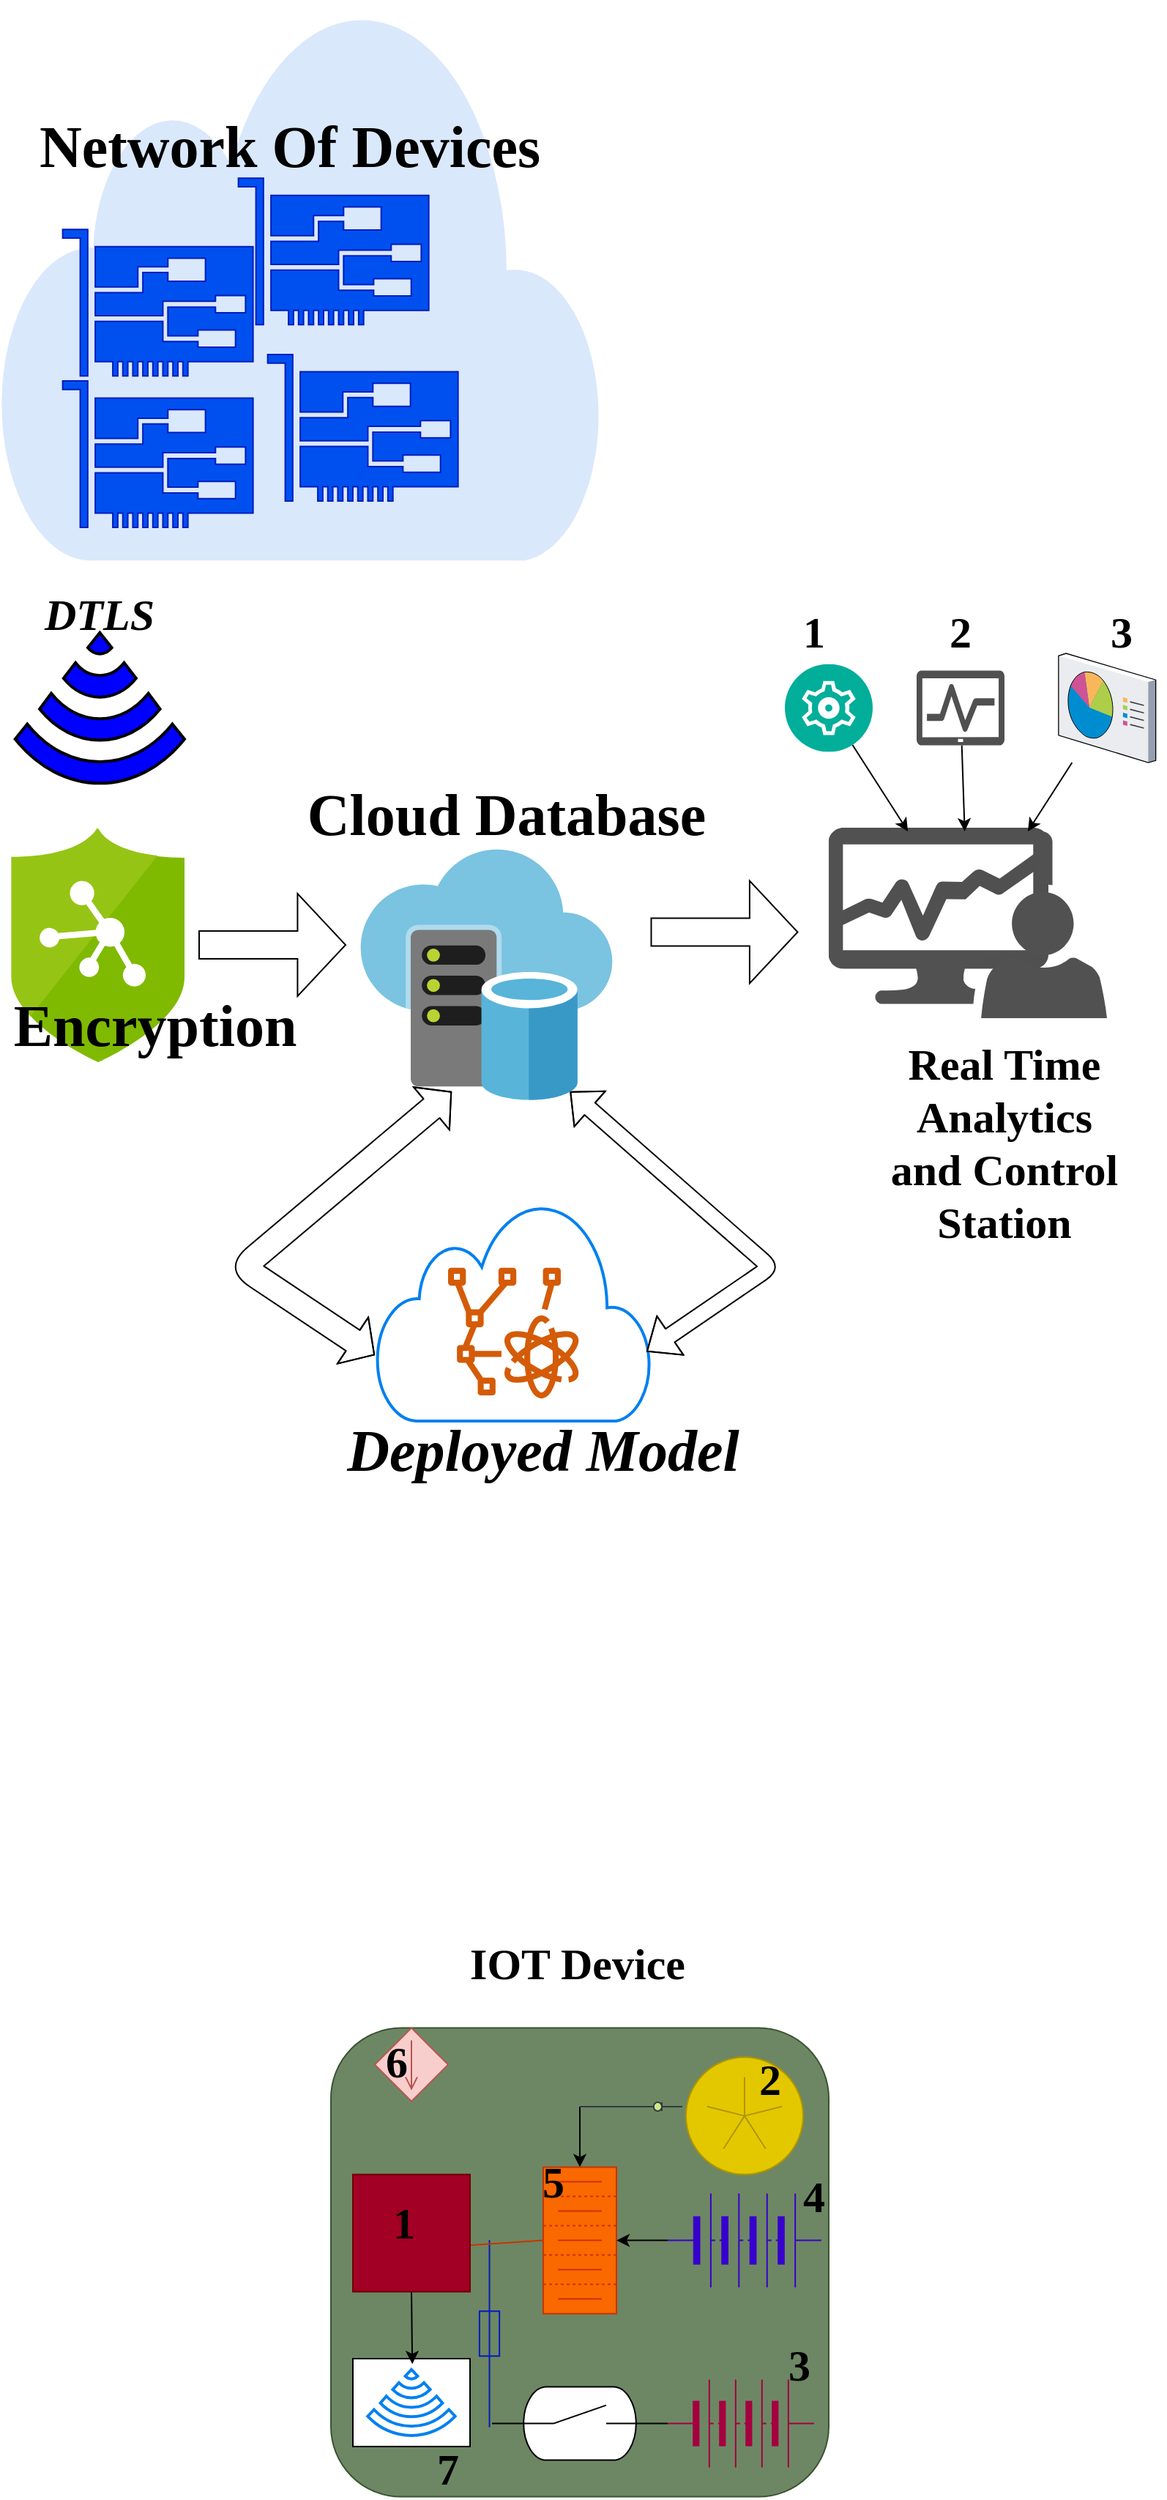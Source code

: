 <mxfile>
    <diagram id="GV834YKWUKmjfGfYH_QS" name="Page-1">
        <mxGraphModel dx="1307" dy="1304" grid="1" gridSize="10" guides="1" tooltips="1" connect="1" arrows="1" fold="1" page="1" pageScale="1" pageWidth="850" pageHeight="1100" background="#ffffff" math="0" shadow="0">
            <root>
                <mxCell id="0"/>
                <mxCell id="1" parent="0"/>
                <mxCell id="62" value="" style="html=1;verticalLabelPosition=bottom;align=center;labelBackgroundColor=#ffffff;verticalAlign=top;strokeWidth=2;strokeColor=#DAE8FC;shadow=0;dashed=0;shape=mxgraph.ios7.icons.cloud;fontFamily=Times New Roman;fontSize=30;fillColor=#dae8fc;gradientColor=none;" vertex="1" parent="1">
                    <mxGeometry x="15" y="6.65" width="410" height="380" as="geometry"/>
                </mxCell>
                <mxCell id="33" value="" style="html=1;verticalLabelPosition=bottom;align=center;labelBackgroundColor=#ffffff;verticalAlign=top;strokeWidth=2;strokeColor=#0080F0;shadow=0;dashed=0;shape=mxgraph.ios7.icons.cloud;fillColor=#FFFFFF;" vertex="1" parent="1">
                    <mxGeometry x="271.25" y="825" width="187.5" height="150" as="geometry"/>
                </mxCell>
                <mxCell id="4" value="" style="sketch=0;pointerEvents=1;shadow=0;dashed=0;html=1;strokeColor=none;labelPosition=center;verticalLabelPosition=bottom;verticalAlign=top;align=center;fillColor=#505050;shape=mxgraph.mscae.oms.diagnostics" vertex="1" parent="1">
                    <mxGeometry x="580" y="570" width="150" height="96.25" as="geometry"/>
                </mxCell>
                <mxCell id="5" value="" style="sketch=0;pointerEvents=1;shadow=0;dashed=0;html=1;strokeColor=none;labelPosition=center;verticalLabelPosition=bottom;verticalAlign=top;align=center;fillColor=#515151;shape=mxgraph.mscae.system_center.admin_console" vertex="1" parent="1">
                    <mxGeometry x="580" y="572.5" width="190" height="127.5" as="geometry"/>
                </mxCell>
                <mxCell id="8" value="" style="sketch=0;aspect=fixed;html=1;points=[];align=center;image;fontSize=12;image=img/lib/mscae/Azure_IoT_Hub_Security.svg;" vertex="1" parent="1">
                    <mxGeometry x="21.6" y="570" width="118.4" height="160" as="geometry"/>
                </mxCell>
                <mxCell id="10" value="" style="sketch=0;outlineConnect=0;fontColor=#232F3E;gradientColor=none;fillColor=#D45B07;strokeColor=none;dashed=0;verticalLabelPosition=bottom;verticalAlign=top;align=center;html=1;fontSize=12;fontStyle=0;aspect=fixed;pointerEvents=1;shape=mxgraph.aws4.braket_tensor_network;" vertex="1" parent="1">
                    <mxGeometry x="320" y="870" width="90" height="90" as="geometry"/>
                </mxCell>
                <mxCell id="11" value="" style="rounded=1;whiteSpace=wrap;html=1;fillColor=#6d8764;fontColor=#ffffff;strokeColor=#3A5431;" vertex="1" parent="1">
                    <mxGeometry x="240" y="1389.31" width="340" height="320" as="geometry"/>
                </mxCell>
                <mxCell id="12" value="" style="pointerEvents=1;verticalLabelPosition=bottom;shadow=0;dashed=0;align=center;html=1;verticalAlign=top;shape=mxgraph.electrical.signal_sources.source;aspect=fixed;points=[[0.5,0,0],[1,0.5,0],[0.5,1,0],[0,0.5,0]];elSignalType=dc2;elSourceType=dependent;fillColor=#f8cecc;strokeColor=#b85450;" vertex="1" parent="1">
                    <mxGeometry x="270" y="1389.31" width="50" height="50" as="geometry"/>
                </mxCell>
                <mxCell id="13" value="" style="pointerEvents=1;verticalLabelPosition=bottom;shadow=0;dashed=0;align=center;html=1;verticalAlign=top;shape=mxgraph.electrical.miscellaneous.batteryStack;fillColor=#d80073;fontColor=#ffffff;strokeColor=#A50040;" vertex="1" parent="1">
                    <mxGeometry x="470" y="1629.31" width="100" height="60" as="geometry"/>
                </mxCell>
                <mxCell id="14" value="" style="pointerEvents=1;verticalLabelPosition=bottom;shadow=0;dashed=0;align=center;html=1;verticalAlign=top;shape=mxgraph.electrical.electro-mechanical.reedSwitch2;elSwitchState=off;" vertex="1" parent="1">
                    <mxGeometry x="350" y="1634.31" width="120" height="50" as="geometry"/>
                </mxCell>
                <mxCell id="16" value="" style="pointerEvents=1;verticalLabelPosition=bottom;shadow=0;dashed=0;align=center;html=1;verticalAlign=top;shape=mxgraph.electrical.signal_sources.source;aspect=fixed;points=[[0.5,0,0],[1,0.5,0],[0.5,1,0],[0,0.5,0]];elSignalType=noise;fillColor=#e3c800;fontColor=#000000;strokeColor=#B09500;" vertex="1" parent="1">
                    <mxGeometry x="482.5" y="1409.31" width="80" height="80" as="geometry"/>
                </mxCell>
                <mxCell id="25" style="edgeStyle=none;html=1;exitX=0;exitY=0.84;exitDx=0;exitDy=0;strokeColor=#000000;" edge="1" parent="1" source="17" target="22">
                    <mxGeometry relative="1" as="geometry"/>
                </mxCell>
                <mxCell id="17" value="" style="shape=mxgraph.electrical.electro-mechanical.switchDisconnector;aspect=fixed;elSwitchState=on;fillColor=#cdeb8b;strokeColor=#36393d;" vertex="1" parent="1">
                    <mxGeometry x="410" y="1427.31" width="70" height="18.67" as="geometry"/>
                </mxCell>
                <mxCell id="18" value="" style="shape=mxgraph.electrical.electro-mechanical.fuse2;aspect=fixed;elSwitchState=on;fillColor=#0050ef;fontColor=#ffffff;strokeColor=#001DBC;rotation=90;" vertex="1" parent="1">
                    <mxGeometry x="294.65" y="1580.96" width="127.67" height="34.05" as="geometry"/>
                </mxCell>
                <mxCell id="22" value="" style="verticalLabelPosition=bottom;align=center;dashed=0;html=1;verticalAlign=top;shape=mxgraph.pid.filters.press_filter;fillColor=#fa6800;fontColor=#000000;strokeColor=#C73500;rotation=90;" vertex="1" parent="1">
                    <mxGeometry x="360" y="1509.31" width="100" height="50" as="geometry"/>
                </mxCell>
                <mxCell id="23" value="" style="endArrow=none;html=1;fillColor=#fa6800;strokeColor=#C73500;entryX=0.5;entryY=1;entryDx=0;entryDy=0;entryPerimeter=0;" edge="1" parent="1" target="22">
                    <mxGeometry width="50" height="50" relative="1" as="geometry">
                        <mxPoint x="310" y="1539.31" as="sourcePoint"/>
                        <mxPoint x="360" y="1539.31" as="targetPoint"/>
                    </mxGeometry>
                </mxCell>
                <mxCell id="27" value="" style="rounded=0;whiteSpace=wrap;html=1;" vertex="1" parent="1">
                    <mxGeometry x="255" y="1615.01" width="80" height="60" as="geometry"/>
                </mxCell>
                <mxCell id="26" value="" style="html=1;verticalLabelPosition=bottom;align=center;labelBackgroundColor=#ffffff;verticalAlign=top;strokeWidth=2;strokeColor=#0080F0;shadow=0;dashed=0;shape=mxgraph.ios7.icons.wifi;pointerEvents=1;rotation=-180;" vertex="1" parent="1">
                    <mxGeometry x="265.15" y="1622.48" width="59.7" height="45.05" as="geometry"/>
                </mxCell>
                <mxCell id="29" style="edgeStyle=none;html=1;exitX=0.5;exitY=1;exitDx=0;exitDy=0;entryX=0.49;entryY=1.083;entryDx=0;entryDy=0;entryPerimeter=0;strokeColor=#000000;" edge="1" parent="1" source="28" target="26">
                    <mxGeometry relative="1" as="geometry"/>
                </mxCell>
                <mxCell id="28" value="" style="whiteSpace=wrap;html=1;aspect=fixed;fillColor=#a20025;fontColor=#ffffff;strokeColor=#6F0000;" vertex="1" parent="1">
                    <mxGeometry x="255" y="1489.31" width="80" height="80" as="geometry"/>
                </mxCell>
                <mxCell id="31" value="" style="edgeStyle=none;html=1;strokeColor=#000000;" edge="1" parent="1" source="30" target="22">
                    <mxGeometry relative="1" as="geometry"/>
                </mxCell>
                <mxCell id="30" value="" style="pointerEvents=1;verticalLabelPosition=bottom;shadow=0;dashed=0;align=center;html=1;verticalAlign=top;shape=mxgraph.electrical.miscellaneous.batteryStack;fillColor=#6a00ff;fontColor=#ffffff;strokeColor=#3700CC;" vertex="1" parent="1">
                    <mxGeometry x="470" y="1502.28" width="105" height="64.05" as="geometry"/>
                </mxCell>
                <mxCell id="37" value="" style="edgeStyle=none;html=1;strokeColor=#000000;" edge="1" parent="1" source="34" target="5">
                    <mxGeometry relative="1" as="geometry"/>
                </mxCell>
                <mxCell id="34" value="" style="aspect=fixed;perimeter=ellipsePerimeter;html=1;align=center;shadow=0;dashed=0;fontColor=#4277BB;labelBackgroundColor=#ffffff;fontSize=12;spacingTop=3;image;image=img/lib/ibm/management/cluster_management.svg;fillColor=#FFFFFF;" vertex="1" parent="1">
                    <mxGeometry x="550" y="458.26" width="60" height="60" as="geometry"/>
                </mxCell>
                <mxCell id="38" value="" style="edgeStyle=none;html=1;strokeColor=#000000;" edge="1" parent="1" source="35" target="5">
                    <mxGeometry relative="1" as="geometry"/>
                </mxCell>
                <mxCell id="35" value="" style="sketch=0;pointerEvents=1;shadow=0;dashed=0;html=1;strokeColor=none;labelPosition=center;verticalLabelPosition=bottom;verticalAlign=top;align=center;fillColor=#505050;shape=mxgraph.mscae.intune.device_health" vertex="1" parent="1">
                    <mxGeometry x="640" y="462.75" width="60" height="51" as="geometry"/>
                </mxCell>
                <mxCell id="39" value="" style="edgeStyle=none;html=1;strokeColor=#000000;" edge="1" parent="1" source="36" target="5">
                    <mxGeometry relative="1" as="geometry"/>
                </mxCell>
                <mxCell id="36" value="" style="verticalLabelPosition=bottom;sketch=0;aspect=fixed;html=1;verticalAlign=top;strokeColor=none;align=center;outlineConnect=0;shape=mxgraph.citrix.reporting;fillColor=#FFFFFF;" vertex="1" parent="1">
                    <mxGeometry x="736.93" y="451.01" width="66.4" height="74.5" as="geometry"/>
                </mxCell>
                <mxCell id="40" value="" style="shape=flexArrow;endArrow=classic;startArrow=classic;html=1;width=17;endSize=5.51;startSize=5.51;fillColor=default;" edge="1" parent="1">
                    <mxGeometry width="100" height="100" relative="1" as="geometry">
                        <mxPoint x="270" y="930" as="sourcePoint"/>
                        <mxPoint x="322.5" y="750" as="targetPoint"/>
                        <Array as="points">
                            <mxPoint x="180" y="870"/>
                        </Array>
                    </mxGeometry>
                </mxCell>
                <mxCell id="41" value="" style="shape=flexArrow;endArrow=classic;startArrow=classic;html=1;strokeColor=#000000;width=11;endSize=5.51;exitX=0.983;exitY=0.684;exitDx=0;exitDy=0;exitPerimeter=0;fillColor=default;" edge="1" parent="1" source="33">
                    <mxGeometry width="100" height="100" relative="1" as="geometry">
                        <mxPoint x="435.906" y="850.481" as="sourcePoint"/>
                        <mxPoint x="403.25" y="750" as="targetPoint"/>
                        <Array as="points">
                            <mxPoint x="540" y="870"/>
                        </Array>
                    </mxGeometry>
                </mxCell>
                <mxCell id="42" value="" style="html=1;shadow=0;dashed=0;align=center;verticalAlign=middle;shape=mxgraph.arrows2.arrow;dy=0.73;dx=32.79;notch=0;gradientColor=none;strokeColor=#000000;" vertex="1" parent="1">
                    <mxGeometry x="150" y="615" width="100" height="70" as="geometry"/>
                </mxCell>
                <mxCell id="46" value="" style="html=1;verticalLabelPosition=bottom;align=center;labelBackgroundColor=#ffffff;verticalAlign=top;strokeWidth=2;shadow=0;dashed=0;shape=mxgraph.ios7.icons.wifi;pointerEvents=1;fillColor=#0000FF;rotation=-180;" vertex="1" parent="1">
                    <mxGeometry x="24.35" y="436.88" width="115.65" height="102.75" as="geometry"/>
                </mxCell>
                <mxCell id="47" value="&lt;font face=&quot;Times New Roman&quot;&gt;DTLS&lt;/font&gt;" style="text;html=1;strokeColor=none;fillColor=none;align=center;verticalAlign=middle;whiteSpace=wrap;rounded=0;fontStyle=3;fontFamily=Lucida Console;fontSize=30;fontColor=#000000;" vertex="1" parent="1">
                    <mxGeometry x="24.35" y="380" width="115.65" height="87.25" as="geometry"/>
                </mxCell>
                <mxCell id="48" value="1" style="text;html=1;strokeColor=none;fillColor=none;align=center;verticalAlign=middle;whiteSpace=wrap;rounded=0;fontFamily=Times New Roman;fontSize=30;fontColor=#000000;fontStyle=1" vertex="1" parent="1">
                    <mxGeometry x="270" y="1509.31" width="40" height="25" as="geometry"/>
                </mxCell>
                <mxCell id="49" value="2" style="text;html=1;strokeColor=none;fillColor=none;align=center;verticalAlign=middle;whiteSpace=wrap;rounded=0;fontFamily=Times New Roman;fontSize=30;fontColor=#000000;fontStyle=1" vertex="1" parent="1">
                    <mxGeometry x="510" y="1409.31" width="60" height="30" as="geometry"/>
                </mxCell>
                <mxCell id="50" value="3" style="text;html=1;strokeColor=none;fillColor=none;align=center;verticalAlign=middle;whiteSpace=wrap;rounded=0;fontFamily=Times New Roman;fontSize=30;fontColor=#000000;fontStyle=1" vertex="1" parent="1">
                    <mxGeometry x="530" y="1604.31" width="60" height="30" as="geometry"/>
                </mxCell>
                <mxCell id="51" value="4" style="text;html=1;strokeColor=none;fillColor=none;align=center;verticalAlign=middle;whiteSpace=wrap;rounded=0;fontFamily=Times New Roman;fontSize=30;fontColor=#000000;fontStyle=1" vertex="1" parent="1">
                    <mxGeometry x="540" y="1489.31" width="60" height="30" as="geometry"/>
                </mxCell>
                <mxCell id="52" value="5" style="text;html=1;strokeColor=none;fillColor=none;align=center;verticalAlign=middle;whiteSpace=wrap;rounded=0;fontFamily=Times New Roman;fontSize=30;fontColor=#000000;fontStyle=1" vertex="1" parent="1">
                    <mxGeometry x="362.32" y="1479.31" width="60" height="30" as="geometry"/>
                </mxCell>
                <mxCell id="53" value="6" style="text;html=1;strokeColor=none;fillColor=none;align=center;verticalAlign=middle;whiteSpace=wrap;rounded=0;fontFamily=Times New Roman;fontSize=30;fontColor=#000000;fontStyle=1" vertex="1" parent="1">
                    <mxGeometry x="255" y="1397.31" width="60" height="30" as="geometry"/>
                </mxCell>
                <mxCell id="54" value="&lt;b&gt;7&lt;/b&gt;" style="text;html=1;strokeColor=none;fillColor=none;align=center;verticalAlign=middle;whiteSpace=wrap;rounded=0;fontFamily=Times New Roman;fontSize=30;fontColor=#000000;" vertex="1" parent="1">
                    <mxGeometry x="290" y="1675.01" width="60" height="30" as="geometry"/>
                </mxCell>
                <mxCell id="57" value="&lt;b&gt;IOT Device&lt;/b&gt;" style="text;html=1;strokeColor=none;fillColor=none;align=center;verticalAlign=middle;whiteSpace=wrap;rounded=0;fontFamily=Times New Roman;fontSize=30;fontColor=#000000;" vertex="1" parent="1">
                    <mxGeometry x="306.82" y="1320" width="203.33" height="50" as="geometry"/>
                </mxCell>
                <mxCell id="58" value="" style="sketch=0;pointerEvents=1;shadow=0;dashed=0;html=1;strokeColor=#001DBC;fillColor=#0050ef;labelPosition=center;verticalLabelPosition=bottom;verticalAlign=top;outlineConnect=0;align=center;shape=mxgraph.office.devices.nic;fontFamily=Times New Roman;fontSize=30;fontColor=#ffffff;" vertex="1" parent="1">
                    <mxGeometry x="56.82" y="161.65" width="130" height="100" as="geometry"/>
                </mxCell>
                <mxCell id="59" value="" style="sketch=0;pointerEvents=1;shadow=0;dashed=0;html=1;strokeColor=#001DBC;fillColor=#0050ef;labelPosition=center;verticalLabelPosition=bottom;verticalAlign=top;outlineConnect=0;align=center;shape=mxgraph.office.devices.nic;fontFamily=Times New Roman;fontSize=30;fontColor=#ffffff;" vertex="1" parent="1">
                    <mxGeometry x="176.82" y="126.67" width="130" height="100" as="geometry"/>
                </mxCell>
                <mxCell id="60" value="" style="sketch=0;pointerEvents=1;shadow=0;dashed=0;html=1;strokeColor=#001DBC;fillColor=#0050ef;labelPosition=center;verticalLabelPosition=bottom;verticalAlign=top;outlineConnect=0;align=center;shape=mxgraph.office.devices.nic;fontFamily=Times New Roman;fontSize=30;fontColor=#ffffff;" vertex="1" parent="1">
                    <mxGeometry x="196.82" y="247.02" width="130" height="100" as="geometry"/>
                </mxCell>
                <mxCell id="61" value="" style="sketch=0;pointerEvents=1;shadow=0;dashed=0;html=1;strokeColor=#001DBC;fillColor=#0050ef;labelPosition=center;verticalLabelPosition=bottom;verticalAlign=top;outlineConnect=0;align=center;shape=mxgraph.office.devices.nic;fontFamily=Times New Roman;fontSize=30;fontColor=#ffffff;" vertex="1" parent="1">
                    <mxGeometry x="56.82" y="265" width="130" height="100" as="geometry"/>
                </mxCell>
                <mxCell id="63" value="&lt;span style=&quot;font-size: 40px;&quot;&gt;Network Of Devices&lt;/span&gt;" style="text;html=1;strokeColor=none;fillColor=none;align=center;verticalAlign=middle;whiteSpace=wrap;rounded=0;fontFamily=Times New Roman;fontSize=40;fontColor=#000000;fontStyle=1" vertex="1" parent="1">
                    <mxGeometry x="36.82" y="75" width="350" height="60" as="geometry"/>
                </mxCell>
                <mxCell id="64" value="" style="html=1;shadow=0;dashed=0;align=center;verticalAlign=middle;shape=mxgraph.arrows2.arrow;dy=0.73;dx=32.79;notch=0;gradientColor=none;strokeColor=#000000;" vertex="1" parent="1">
                    <mxGeometry x="458.75" y="606.25" width="100" height="70" as="geometry"/>
                </mxCell>
                <mxCell id="65" value="Deployed Model" style="text;html=1;strokeColor=none;fillColor=none;align=center;verticalAlign=middle;whiteSpace=wrap;rounded=0;fontFamily=Times New Roman;fontSize=40;fontColor=#000000;fontStyle=3" vertex="1" parent="1">
                    <mxGeometry x="230" y="975" width="310" height="40" as="geometry"/>
                </mxCell>
                <mxCell id="66" value="Encryption" style="text;html=1;strokeColor=none;fillColor=none;align=center;verticalAlign=middle;whiteSpace=wrap;rounded=0;fontFamily=Times New Roman;fontSize=40;fontColor=#000000;fontStyle=1" vertex="1" parent="1">
                    <mxGeometry x="90" y="690" width="60" height="30" as="geometry"/>
                </mxCell>
                <mxCell id="68" value="&lt;b&gt;Cloud Database&lt;/b&gt;" style="text;html=1;strokeColor=none;fillColor=none;align=center;verticalAlign=middle;whiteSpace=wrap;rounded=0;fontFamily=Times New Roman;fontSize=40;fontColor=#000000;" vertex="1" parent="1">
                    <mxGeometry x="215.15" y="537.25" width="290" height="47.25" as="geometry"/>
                </mxCell>
                <mxCell id="69" value="" style="sketch=0;aspect=fixed;html=1;points=[];align=center;image;fontSize=12;image=img/lib/mscae/Virtual_Datacenter.svg;strokeColor=#DAE8FC;fontFamily=Times New Roman;fontColor=#000000;fillColor=none;gradientColor=none;" vertex="1" parent="1">
                    <mxGeometry x="260" y="584.5" width="172.5" height="172.5" as="geometry"/>
                </mxCell>
                <mxCell id="73" value="&lt;b&gt;Real Time Analytics and Control Station&lt;/b&gt;" style="text;html=1;strokeColor=none;fillColor=none;align=center;verticalAlign=middle;whiteSpace=wrap;rounded=0;fontFamily=Times New Roman;fontSize=30;fontColor=#000000;" vertex="1" parent="1">
                    <mxGeometry x="620" y="760" width="160" height="50" as="geometry"/>
                </mxCell>
                <mxCell id="74" value="&lt;b&gt;1&lt;/b&gt;" style="text;html=1;strokeColor=none;fillColor=none;align=center;verticalAlign=middle;whiteSpace=wrap;rounded=0;fontFamily=Times New Roman;fontSize=30;fontColor=#000000;" vertex="1" parent="1">
                    <mxGeometry x="540" y="421.01" width="60" height="30" as="geometry"/>
                </mxCell>
                <mxCell id="75" value="2" style="text;html=1;strokeColor=none;fillColor=none;align=center;verticalAlign=middle;whiteSpace=wrap;rounded=0;labelBackgroundColor=none;fontFamily=Times New Roman;fontSize=30;fontColor=#000000;fontStyle=1" vertex="1" parent="1">
                    <mxGeometry x="640" y="421.01" width="60" height="30" as="geometry"/>
                </mxCell>
                <mxCell id="76" value="3" style="text;html=1;strokeColor=none;fillColor=none;align=center;verticalAlign=middle;whiteSpace=wrap;rounded=0;labelBackgroundColor=none;fontFamily=Times New Roman;fontSize=30;fontColor=#000000;fontStyle=1" vertex="1" parent="1">
                    <mxGeometry x="750" y="421.01" width="60" height="30" as="geometry"/>
                </mxCell>
            </root>
        </mxGraphModel>
    </diagram>
</mxfile>